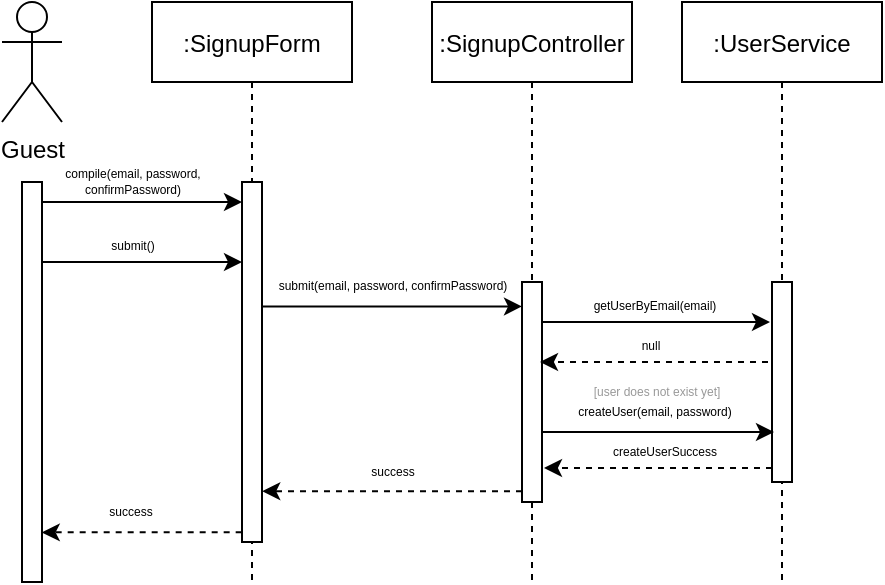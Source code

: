 <mxfile version="15.8.7" type="device" pages="2"><diagram id="kgpKYQtTHZ0yAKxKKP6v" name="Registrazione"><mxGraphModel dx="652" dy="419" grid="1" gridSize="10" guides="1" tooltips="1" connect="1" arrows="1" fold="1" page="1" pageScale="1" pageWidth="850" pageHeight="1100" math="0" shadow="0"><root><mxCell id="0"/><mxCell id="1" parent="0"/><mxCell id="3nuBFxr9cyL0pnOWT2aG-1" value=":SignupForm" style="shape=umlLifeline;perimeter=lifelinePerimeter;container=1;collapsible=0;recursiveResize=0;rounded=0;shadow=0;strokeWidth=1;" parent="1" vertex="1"><mxGeometry x="160" y="70" width="100" height="290" as="geometry"/></mxCell><mxCell id="3nuBFxr9cyL0pnOWT2aG-2" value="" style="points=[];perimeter=orthogonalPerimeter;rounded=0;shadow=0;strokeWidth=1;" parent="3nuBFxr9cyL0pnOWT2aG-1" vertex="1"><mxGeometry x="45" y="90" width="10" height="180" as="geometry"/></mxCell><mxCell id="XU13uXAGOoX5f1a4LfuX-1" value="Guest" style="shape=umlActor;verticalLabelPosition=bottom;verticalAlign=top;html=1;outlineConnect=0;" vertex="1" parent="1"><mxGeometry x="85" y="70" width="30" height="60" as="geometry"/></mxCell><mxCell id="XU13uXAGOoX5f1a4LfuX-6" style="edgeStyle=orthogonalEdgeStyle;rounded=0;orthogonalLoop=1;jettySize=auto;html=1;" edge="1" parent="1" source="XU13uXAGOoX5f1a4LfuX-3" target="3nuBFxr9cyL0pnOWT2aG-2"><mxGeometry relative="1" as="geometry"><mxPoint x="205" y="170" as="targetPoint"/><Array as="points"><mxPoint x="180" y="170"/><mxPoint x="180" y="170"/></Array></mxGeometry></mxCell><mxCell id="XU13uXAGOoX5f1a4LfuX-3" value="" style="points=[];perimeter=orthogonalPerimeter;rounded=0;shadow=0;strokeWidth=1;" vertex="1" parent="1"><mxGeometry x="95" y="160" width="10" height="200" as="geometry"/></mxCell><mxCell id="XU13uXAGOoX5f1a4LfuX-16" value=":SignupController" style="shape=umlLifeline;perimeter=lifelinePerimeter;container=1;collapsible=0;recursiveResize=0;rounded=0;shadow=0;strokeWidth=1;" vertex="1" parent="1"><mxGeometry x="300" y="70" width="100" height="290" as="geometry"/></mxCell><mxCell id="XU13uXAGOoX5f1a4LfuX-17" value="" style="points=[];perimeter=orthogonalPerimeter;rounded=0;shadow=0;strokeWidth=1;" vertex="1" parent="XU13uXAGOoX5f1a4LfuX-16"><mxGeometry x="45" y="140" width="10" height="110" as="geometry"/></mxCell><mxCell id="XU13uXAGOoX5f1a4LfuX-20" value="submit(email, password, confirmPassword)" style="text;html=1;align=center;verticalAlign=middle;resizable=0;points=[];autosize=1;strokeColor=none;fillColor=none;fontSize=6;" vertex="1" parent="XU13uXAGOoX5f1a4LfuX-16"><mxGeometry x="-85" y="137.21" width="130" height="10" as="geometry"/></mxCell><mxCell id="XU13uXAGOoX5f1a4LfuX-19" style="edgeStyle=orthogonalEdgeStyle;rounded=0;orthogonalLoop=1;jettySize=auto;html=1;fontSize=6;" edge="1" parent="XU13uXAGOoX5f1a4LfuX-16"><mxGeometry relative="1" as="geometry"><mxPoint x="-85" y="152.239" as="sourcePoint"/><mxPoint x="45" y="152.21" as="targetPoint"/><Array as="points"><mxPoint x="45" y="152.21"/></Array></mxGeometry></mxCell><mxCell id="XU13uXAGOoX5f1a4LfuX-8" value="compile(email, password, &lt;br&gt;confirmPassword)" style="text;html=1;align=center;verticalAlign=middle;resizable=0;points=[];autosize=1;strokeColor=none;fillColor=none;fontSize=6;" vertex="1" parent="1"><mxGeometry x="110" y="150" width="80" height="20" as="geometry"/></mxCell><mxCell id="XU13uXAGOoX5f1a4LfuX-21" value="submit()" style="text;html=1;align=center;verticalAlign=middle;resizable=0;points=[];autosize=1;strokeColor=none;fillColor=none;fontSize=6;" vertex="1" parent="1"><mxGeometry x="130" y="187" width="40" height="10" as="geometry"/></mxCell><mxCell id="XU13uXAGOoX5f1a4LfuX-22" style="edgeStyle=orthogonalEdgeStyle;rounded=0;orthogonalLoop=1;jettySize=auto;html=1;" edge="1" parent="1"><mxGeometry relative="1" as="geometry"><mxPoint x="105" y="200.029" as="sourcePoint"/><mxPoint x="205" y="200.029" as="targetPoint"/><Array as="points"><mxPoint x="180" y="200"/><mxPoint x="180" y="200"/></Array></mxGeometry></mxCell><mxCell id="XU13uXAGOoX5f1a4LfuX-23" value=":UserService" style="shape=umlLifeline;perimeter=lifelinePerimeter;container=1;collapsible=0;recursiveResize=0;rounded=0;shadow=0;strokeWidth=1;" vertex="1" parent="1"><mxGeometry x="425" y="70" width="100" height="290" as="geometry"/></mxCell><mxCell id="XU13uXAGOoX5f1a4LfuX-24" value="" style="points=[];perimeter=orthogonalPerimeter;rounded=0;shadow=0;strokeWidth=1;" vertex="1" parent="XU13uXAGOoX5f1a4LfuX-23"><mxGeometry x="45" y="140" width="10" height="100" as="geometry"/></mxCell><mxCell id="XU13uXAGOoX5f1a4LfuX-36" value="createUserSuccess" style="text;html=1;align=center;verticalAlign=middle;resizable=0;points=[];autosize=1;strokeColor=none;fillColor=none;fontSize=6;" vertex="1" parent="XU13uXAGOoX5f1a4LfuX-23"><mxGeometry x="-44" y="220" width="70" height="10" as="geometry"/></mxCell><mxCell id="XU13uXAGOoX5f1a4LfuX-27" style="edgeStyle=orthogonalEdgeStyle;rounded=0;orthogonalLoop=1;jettySize=auto;html=1;fontSize=6;" edge="1" parent="1" source="XU13uXAGOoX5f1a4LfuX-17"><mxGeometry relative="1" as="geometry"><mxPoint x="469" y="230" as="targetPoint"/><Array as="points"><mxPoint x="469" y="230"/></Array></mxGeometry></mxCell><mxCell id="XU13uXAGOoX5f1a4LfuX-28" value="getUserByEmail(email)" style="text;html=1;align=center;verticalAlign=middle;resizable=0;points=[];autosize=1;strokeColor=none;fillColor=none;fontSize=6;" vertex="1" parent="1"><mxGeometry x="371" y="217" width="80" height="10" as="geometry"/></mxCell><mxCell id="XU13uXAGOoX5f1a4LfuX-29" style="edgeStyle=orthogonalEdgeStyle;rounded=0;orthogonalLoop=1;jettySize=auto;html=1;fontSize=6;dashed=1;" edge="1" parent="1"><mxGeometry relative="1" as="geometry"><mxPoint x="468" y="250.029" as="sourcePoint"/><mxPoint x="354" y="250" as="targetPoint"/><Array as="points"><mxPoint x="354" y="250"/></Array></mxGeometry></mxCell><mxCell id="XU13uXAGOoX5f1a4LfuX-30" value="null" style="text;html=1;align=center;verticalAlign=middle;resizable=0;points=[];autosize=1;strokeColor=none;fillColor=none;fontSize=6;" vertex="1" parent="1"><mxGeometry x="399" y="237" width="20" height="10" as="geometry"/></mxCell><mxCell id="XU13uXAGOoX5f1a4LfuX-31" style="edgeStyle=orthogonalEdgeStyle;rounded=0;orthogonalLoop=1;jettySize=auto;html=1;entryX=0.1;entryY=0.75;entryDx=0;entryDy=0;entryPerimeter=0;fontSize=6;" edge="1" parent="1" source="XU13uXAGOoX5f1a4LfuX-17" target="XU13uXAGOoX5f1a4LfuX-24"><mxGeometry relative="1" as="geometry"><Array as="points"><mxPoint x="380" y="285"/><mxPoint x="380" y="285"/></Array></mxGeometry></mxCell><mxCell id="XU13uXAGOoX5f1a4LfuX-32" value="createUser(email, password)" style="text;html=1;align=center;verticalAlign=middle;resizable=0;points=[];autosize=1;strokeColor=none;fillColor=none;fontSize=6;" vertex="1" parent="1"><mxGeometry x="366" y="270" width="90" height="10" as="geometry"/></mxCell><mxCell id="XU13uXAGOoX5f1a4LfuX-35" style="edgeStyle=orthogonalEdgeStyle;rounded=0;orthogonalLoop=1;jettySize=auto;html=1;fontSize=6;dashed=1;" edge="1" parent="1" source="XU13uXAGOoX5f1a4LfuX-24"><mxGeometry relative="1" as="geometry"><mxPoint x="356" y="303" as="targetPoint"/><Array as="points"><mxPoint x="356" y="303"/></Array></mxGeometry></mxCell><mxCell id="XU13uXAGOoX5f1a4LfuX-37" style="edgeStyle=orthogonalEdgeStyle;rounded=0;orthogonalLoop=1;jettySize=auto;html=1;entryX=1.012;entryY=0.859;entryDx=0;entryDy=0;entryPerimeter=0;dashed=1;fontSize=6;" edge="1" parent="1" source="XU13uXAGOoX5f1a4LfuX-17" target="3nuBFxr9cyL0pnOWT2aG-2"><mxGeometry relative="1" as="geometry"><Array as="points"><mxPoint x="310" y="315"/></Array></mxGeometry></mxCell><mxCell id="XU13uXAGOoX5f1a4LfuX-38" value="success" style="text;html=1;align=center;verticalAlign=middle;resizable=0;points=[];autosize=1;strokeColor=none;fillColor=none;fontSize=6;" vertex="1" parent="1"><mxGeometry x="260" y="300" width="40" height="10" as="geometry"/></mxCell><mxCell id="XU13uXAGOoX5f1a4LfuX-39" value="[user does not exist yet]" style="text;html=1;align=center;verticalAlign=middle;resizable=0;points=[];autosize=1;strokeColor=none;fillColor=none;fontSize=6;fontColor=#999999;" vertex="1" parent="1"><mxGeometry x="372" y="260" width="80" height="10" as="geometry"/></mxCell><mxCell id="XU13uXAGOoX5f1a4LfuX-40" style="edgeStyle=orthogonalEdgeStyle;rounded=0;orthogonalLoop=1;jettySize=auto;html=1;dashed=1;fontSize=6;entryX=0.988;entryY=0.876;entryDx=0;entryDy=0;entryPerimeter=0;exitX=-0.016;exitY=0.973;exitDx=0;exitDy=0;exitPerimeter=0;" edge="1" parent="1" source="3nuBFxr9cyL0pnOWT2aG-2" target="XU13uXAGOoX5f1a4LfuX-3"><mxGeometry relative="1" as="geometry"><mxPoint x="200" y="335" as="sourcePoint"/><mxPoint x="100" y="335" as="targetPoint"/><Array as="points"/></mxGeometry></mxCell><mxCell id="XU13uXAGOoX5f1a4LfuX-41" value="success" style="text;html=1;align=center;verticalAlign=middle;resizable=0;points=[];autosize=1;strokeColor=none;fillColor=none;fontSize=6;" vertex="1" parent="1"><mxGeometry x="129.14" y="320" width="40" height="10" as="geometry"/></mxCell></root></mxGraphModel></diagram><diagram id="fGDqq6rlu8ASM1FBEi81" name="Login"><mxGraphModel dx="1113" dy="715" grid="1" gridSize="10" guides="1" tooltips="1" connect="1" arrows="1" fold="1" page="1" pageScale="1" pageWidth="827" pageHeight="1169" math="0" shadow="0"><root><mxCell id="yaBgkwoavJuyK6GTQIJi-0"/><mxCell id="yaBgkwoavJuyK6GTQIJi-1" parent="yaBgkwoavJuyK6GTQIJi-0"/><mxCell id="oNq8CRGy_SiuY5p6IGh4-0" value=":SigninForm" style="shape=umlLifeline;perimeter=lifelinePerimeter;container=1;collapsible=0;recursiveResize=0;rounded=0;shadow=0;strokeWidth=1;" vertex="1" parent="yaBgkwoavJuyK6GTQIJi-1"><mxGeometry x="160" y="70" width="100" height="290" as="geometry"/></mxCell><mxCell id="oNq8CRGy_SiuY5p6IGh4-1" value="" style="points=[];perimeter=orthogonalPerimeter;rounded=0;shadow=0;strokeWidth=1;" vertex="1" parent="oNq8CRGy_SiuY5p6IGh4-0"><mxGeometry x="45" y="90" width="10" height="180" as="geometry"/></mxCell><mxCell id="oNq8CRGy_SiuY5p6IGh4-2" value="Guest" style="shape=umlActor;verticalLabelPosition=bottom;verticalAlign=top;html=1;outlineConnect=0;" vertex="1" parent="yaBgkwoavJuyK6GTQIJi-1"><mxGeometry x="85" y="70" width="30" height="60" as="geometry"/></mxCell><mxCell id="oNq8CRGy_SiuY5p6IGh4-3" style="edgeStyle=orthogonalEdgeStyle;rounded=0;orthogonalLoop=1;jettySize=auto;html=1;" edge="1" parent="yaBgkwoavJuyK6GTQIJi-1" source="oNq8CRGy_SiuY5p6IGh4-4" target="oNq8CRGy_SiuY5p6IGh4-1"><mxGeometry relative="1" as="geometry"><mxPoint x="205" y="170" as="targetPoint"/><Array as="points"><mxPoint x="180" y="170"/><mxPoint x="180" y="170"/></Array></mxGeometry></mxCell><mxCell id="oNq8CRGy_SiuY5p6IGh4-4" value="" style="points=[];perimeter=orthogonalPerimeter;rounded=0;shadow=0;strokeWidth=1;" vertex="1" parent="yaBgkwoavJuyK6GTQIJi-1"><mxGeometry x="95" y="160" width="10" height="200" as="geometry"/></mxCell><mxCell id="oNq8CRGy_SiuY5p6IGh4-5" value=":SigninController" style="shape=umlLifeline;perimeter=lifelinePerimeter;container=1;collapsible=0;recursiveResize=0;rounded=0;shadow=0;strokeWidth=1;" vertex="1" parent="yaBgkwoavJuyK6GTQIJi-1"><mxGeometry x="300" y="70" width="100" height="290" as="geometry"/></mxCell><mxCell id="oNq8CRGy_SiuY5p6IGh4-6" value="" style="points=[];perimeter=orthogonalPerimeter;rounded=0;shadow=0;strokeWidth=1;" vertex="1" parent="oNq8CRGy_SiuY5p6IGh4-5"><mxGeometry x="45" y="140" width="10" height="110" as="geometry"/></mxCell><mxCell id="oNq8CRGy_SiuY5p6IGh4-7" value="submit(email, password)" style="text;html=1;align=center;verticalAlign=middle;resizable=0;points=[];autosize=1;strokeColor=none;fillColor=none;fontSize=6;" vertex="1" parent="oNq8CRGy_SiuY5p6IGh4-5"><mxGeometry x="-60" y="137.21" width="80" height="10" as="geometry"/></mxCell><mxCell id="oNq8CRGy_SiuY5p6IGh4-8" style="edgeStyle=orthogonalEdgeStyle;rounded=0;orthogonalLoop=1;jettySize=auto;html=1;fontSize=6;" edge="1" parent="oNq8CRGy_SiuY5p6IGh4-5"><mxGeometry relative="1" as="geometry"><mxPoint x="-85" y="152.239" as="sourcePoint"/><mxPoint x="45" y="152.21" as="targetPoint"/><Array as="points"><mxPoint x="45" y="152.21"/></Array></mxGeometry></mxCell><mxCell id="oNq8CRGy_SiuY5p6IGh4-9" value="compile(email, password)" style="text;html=1;align=center;verticalAlign=middle;resizable=0;points=[];autosize=1;strokeColor=none;fillColor=none;fontSize=6;" vertex="1" parent="yaBgkwoavJuyK6GTQIJi-1"><mxGeometry x="110" y="155" width="80" height="10" as="geometry"/></mxCell><mxCell id="oNq8CRGy_SiuY5p6IGh4-10" value="submit()" style="text;html=1;align=center;verticalAlign=middle;resizable=0;points=[];autosize=1;strokeColor=none;fillColor=none;fontSize=6;" vertex="1" parent="yaBgkwoavJuyK6GTQIJi-1"><mxGeometry x="130" y="187" width="40" height="10" as="geometry"/></mxCell><mxCell id="oNq8CRGy_SiuY5p6IGh4-11" style="edgeStyle=orthogonalEdgeStyle;rounded=0;orthogonalLoop=1;jettySize=auto;html=1;" edge="1" parent="yaBgkwoavJuyK6GTQIJi-1"><mxGeometry relative="1" as="geometry"><mxPoint x="105.0" y="200.029" as="sourcePoint"/><mxPoint x="205.0" y="200.029" as="targetPoint"/><Array as="points"><mxPoint x="180" y="200"/><mxPoint x="180" y="200"/></Array></mxGeometry></mxCell><mxCell id="oNq8CRGy_SiuY5p6IGh4-12" value=":UserService" style="shape=umlLifeline;perimeter=lifelinePerimeter;container=1;collapsible=0;recursiveResize=0;rounded=0;shadow=0;strokeWidth=1;" vertex="1" parent="yaBgkwoavJuyK6GTQIJi-1"><mxGeometry x="425" y="70" width="100" height="290" as="geometry"/></mxCell><mxCell id="oNq8CRGy_SiuY5p6IGh4-13" value="" style="points=[];perimeter=orthogonalPerimeter;rounded=0;shadow=0;strokeWidth=1;" vertex="1" parent="oNq8CRGy_SiuY5p6IGh4-12"><mxGeometry x="45" y="140" width="10" height="100" as="geometry"/></mxCell><mxCell id="oNq8CRGy_SiuY5p6IGh4-14" value="passwordValidationSuccess" style="text;html=1;align=center;verticalAlign=middle;resizable=0;points=[];autosize=1;strokeColor=none;fillColor=none;fontSize=6;" vertex="1" parent="oNq8CRGy_SiuY5p6IGh4-12"><mxGeometry x="-54" y="220" width="90" height="10" as="geometry"/></mxCell><mxCell id="oNq8CRGy_SiuY5p6IGh4-15" style="edgeStyle=orthogonalEdgeStyle;rounded=0;orthogonalLoop=1;jettySize=auto;html=1;fontSize=6;" edge="1" parent="yaBgkwoavJuyK6GTQIJi-1" source="oNq8CRGy_SiuY5p6IGh4-6"><mxGeometry relative="1" as="geometry"><mxPoint x="469" y="230" as="targetPoint"/><Array as="points"><mxPoint x="469" y="230"/></Array></mxGeometry></mxCell><mxCell id="oNq8CRGy_SiuY5p6IGh4-16" value="getUserByEmail(email)" style="text;html=1;align=center;verticalAlign=middle;resizable=0;points=[];autosize=1;strokeColor=none;fillColor=none;fontSize=6;" vertex="1" parent="yaBgkwoavJuyK6GTQIJi-1"><mxGeometry x="371" y="217" width="80" height="10" as="geometry"/></mxCell><mxCell id="oNq8CRGy_SiuY5p6IGh4-17" style="edgeStyle=orthogonalEdgeStyle;rounded=0;orthogonalLoop=1;jettySize=auto;html=1;fontSize=6;dashed=1;" edge="1" parent="yaBgkwoavJuyK6GTQIJi-1"><mxGeometry relative="1" as="geometry"><mxPoint x="468" y="250.029" as="sourcePoint"/><mxPoint x="354.0" y="250" as="targetPoint"/><Array as="points"><mxPoint x="354" y="250"/></Array></mxGeometry></mxCell><mxCell id="oNq8CRGy_SiuY5p6IGh4-18" value="user" style="text;html=1;align=center;verticalAlign=middle;resizable=0;points=[];autosize=1;strokeColor=none;fillColor=none;fontSize=6;" vertex="1" parent="yaBgkwoavJuyK6GTQIJi-1"><mxGeometry x="394" y="237" width="30" height="10" as="geometry"/></mxCell><mxCell id="oNq8CRGy_SiuY5p6IGh4-19" style="edgeStyle=orthogonalEdgeStyle;rounded=0;orthogonalLoop=1;jettySize=auto;html=1;entryX=0.1;entryY=0.75;entryDx=0;entryDy=0;entryPerimeter=0;fontSize=6;" edge="1" parent="yaBgkwoavJuyK6GTQIJi-1" source="oNq8CRGy_SiuY5p6IGh4-6" target="oNq8CRGy_SiuY5p6IGh4-13"><mxGeometry relative="1" as="geometry"><Array as="points"><mxPoint x="380" y="285"/><mxPoint x="380" y="285"/></Array></mxGeometry></mxCell><mxCell id="oNq8CRGy_SiuY5p6IGh4-20" value="check(password)" style="text;html=1;align=center;verticalAlign=middle;resizable=0;points=[];autosize=1;strokeColor=none;fillColor=none;fontSize=6;" vertex="1" parent="yaBgkwoavJuyK6GTQIJi-1"><mxGeometry x="381" y="270" width="60" height="10" as="geometry"/></mxCell><mxCell id="oNq8CRGy_SiuY5p6IGh4-21" style="edgeStyle=orthogonalEdgeStyle;rounded=0;orthogonalLoop=1;jettySize=auto;html=1;fontSize=6;dashed=1;" edge="1" parent="yaBgkwoavJuyK6GTQIJi-1" source="oNq8CRGy_SiuY5p6IGh4-13"><mxGeometry relative="1" as="geometry"><mxPoint x="356" y="303.0" as="targetPoint"/><Array as="points"><mxPoint x="356" y="303"/></Array></mxGeometry></mxCell><mxCell id="oNq8CRGy_SiuY5p6IGh4-22" style="edgeStyle=orthogonalEdgeStyle;rounded=0;orthogonalLoop=1;jettySize=auto;html=1;entryX=1.012;entryY=0.859;entryDx=0;entryDy=0;entryPerimeter=0;dashed=1;fontSize=6;" edge="1" parent="yaBgkwoavJuyK6GTQIJi-1" source="oNq8CRGy_SiuY5p6IGh4-6" target="oNq8CRGy_SiuY5p6IGh4-1"><mxGeometry relative="1" as="geometry"><Array as="points"><mxPoint x="310" y="315"/></Array></mxGeometry></mxCell><mxCell id="oNq8CRGy_SiuY5p6IGh4-23" value="success" style="text;html=1;align=center;verticalAlign=middle;resizable=0;points=[];autosize=1;strokeColor=none;fillColor=none;fontSize=6;" vertex="1" parent="yaBgkwoavJuyK6GTQIJi-1"><mxGeometry x="260" y="300" width="40" height="10" as="geometry"/></mxCell><mxCell id="oNq8CRGy_SiuY5p6IGh4-24" value="[user exists]" style="text;html=1;align=center;verticalAlign=middle;resizable=0;points=[];autosize=1;strokeColor=none;fillColor=none;fontSize=6;fontColor=#999999;" vertex="1" parent="yaBgkwoavJuyK6GTQIJi-1"><mxGeometry x="387" y="260" width="50" height="10" as="geometry"/></mxCell><mxCell id="oNq8CRGy_SiuY5p6IGh4-25" style="edgeStyle=orthogonalEdgeStyle;rounded=0;orthogonalLoop=1;jettySize=auto;html=1;dashed=1;fontSize=6;entryX=0.988;entryY=0.876;entryDx=0;entryDy=0;entryPerimeter=0;exitX=-0.016;exitY=0.973;exitDx=0;exitDy=0;exitPerimeter=0;" edge="1" parent="yaBgkwoavJuyK6GTQIJi-1" source="oNq8CRGy_SiuY5p6IGh4-1" target="oNq8CRGy_SiuY5p6IGh4-4"><mxGeometry relative="1" as="geometry"><mxPoint x="200" y="335" as="sourcePoint"/><mxPoint x="100" y="335" as="targetPoint"/><Array as="points"/></mxGeometry></mxCell><mxCell id="oNq8CRGy_SiuY5p6IGh4-26" value="success" style="text;html=1;align=center;verticalAlign=middle;resizable=0;points=[];autosize=1;strokeColor=none;fillColor=none;fontSize=6;" vertex="1" parent="yaBgkwoavJuyK6GTQIJi-1"><mxGeometry x="129.14" y="320" width="40" height="10" as="geometry"/></mxCell></root></mxGraphModel></diagram></mxfile>